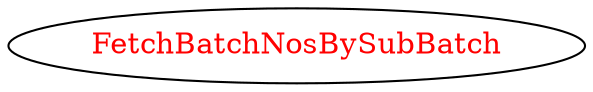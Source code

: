 digraph dependencyGraph {
 concentrate=true;
 ranksep="2.0";
 rankdir="LR"; 
 splines="ortho";
"FetchBatchNosBySubBatch" [fontcolor="red"];
}